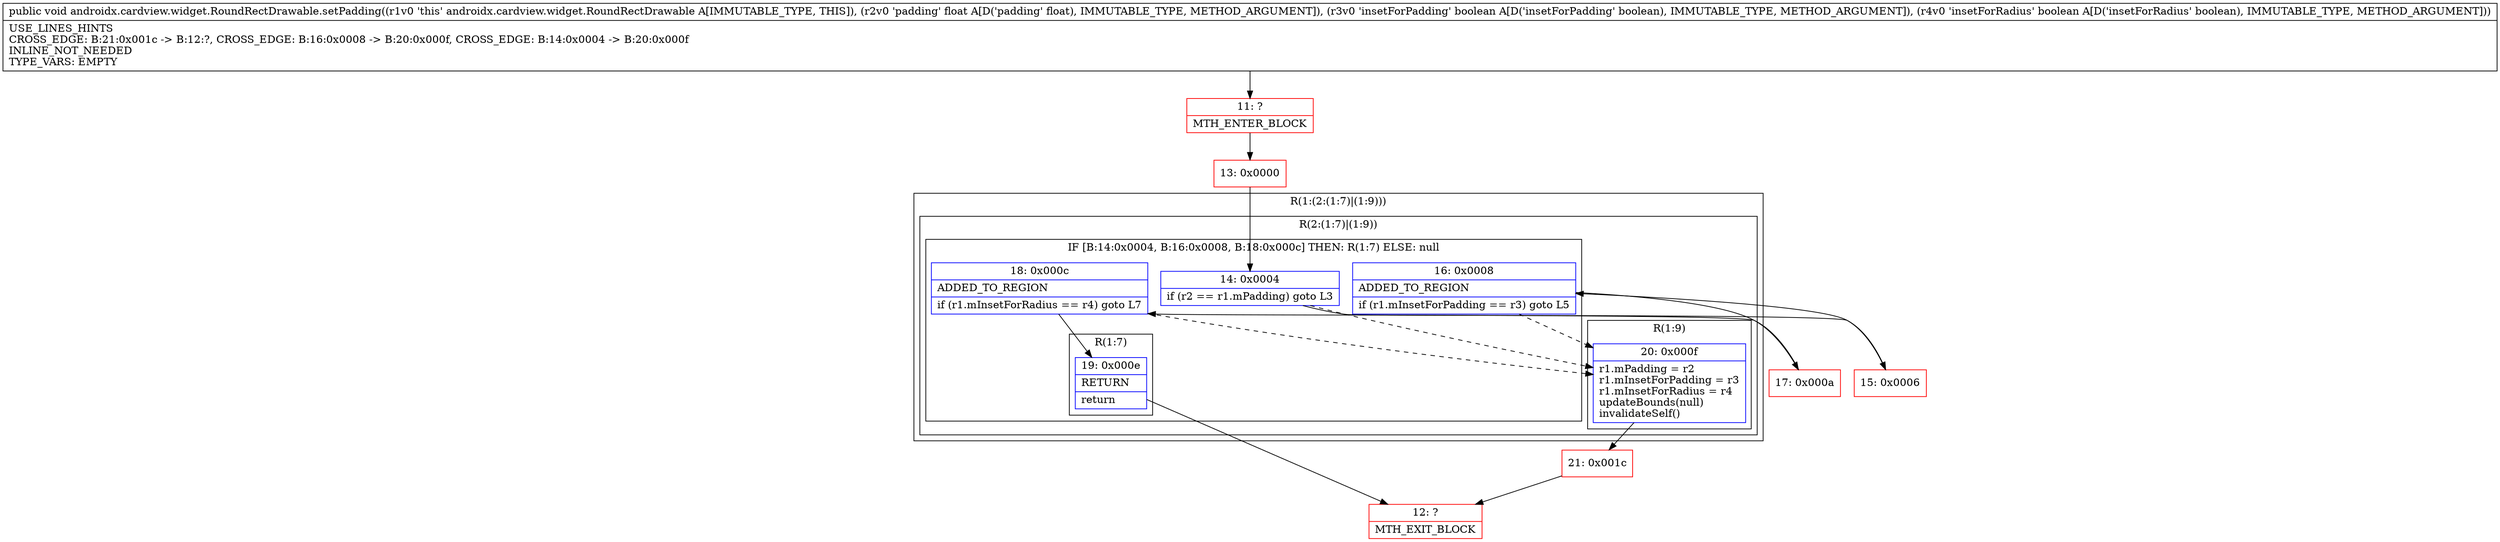 digraph "CFG forandroidx.cardview.widget.RoundRectDrawable.setPadding(FZZ)V" {
subgraph cluster_Region_1592249199 {
label = "R(1:(2:(1:7)|(1:9)))";
node [shape=record,color=blue];
subgraph cluster_Region_1636370023 {
label = "R(2:(1:7)|(1:9))";
node [shape=record,color=blue];
subgraph cluster_IfRegion_377710291 {
label = "IF [B:14:0x0004, B:16:0x0008, B:18:0x000c] THEN: R(1:7) ELSE: null";
node [shape=record,color=blue];
Node_14 [shape=record,label="{14\:\ 0x0004|if (r2 == r1.mPadding) goto L3\l}"];
Node_16 [shape=record,label="{16\:\ 0x0008|ADDED_TO_REGION\l|if (r1.mInsetForPadding == r3) goto L5\l}"];
Node_18 [shape=record,label="{18\:\ 0x000c|ADDED_TO_REGION\l|if (r1.mInsetForRadius == r4) goto L7\l}"];
subgraph cluster_Region_1428520384 {
label = "R(1:7)";
node [shape=record,color=blue];
Node_19 [shape=record,label="{19\:\ 0x000e|RETURN\l|return\l}"];
}
}
subgraph cluster_Region_905541816 {
label = "R(1:9)";
node [shape=record,color=blue];
Node_20 [shape=record,label="{20\:\ 0x000f|r1.mPadding = r2\lr1.mInsetForPadding = r3\lr1.mInsetForRadius = r4\lupdateBounds(null)\linvalidateSelf()\l}"];
}
}
}
Node_11 [shape=record,color=red,label="{11\:\ ?|MTH_ENTER_BLOCK\l}"];
Node_13 [shape=record,color=red,label="{13\:\ 0x0000}"];
Node_15 [shape=record,color=red,label="{15\:\ 0x0006}"];
Node_17 [shape=record,color=red,label="{17\:\ 0x000a}"];
Node_12 [shape=record,color=red,label="{12\:\ ?|MTH_EXIT_BLOCK\l}"];
Node_21 [shape=record,color=red,label="{21\:\ 0x001c}"];
MethodNode[shape=record,label="{public void androidx.cardview.widget.RoundRectDrawable.setPadding((r1v0 'this' androidx.cardview.widget.RoundRectDrawable A[IMMUTABLE_TYPE, THIS]), (r2v0 'padding' float A[D('padding' float), IMMUTABLE_TYPE, METHOD_ARGUMENT]), (r3v0 'insetForPadding' boolean A[D('insetForPadding' boolean), IMMUTABLE_TYPE, METHOD_ARGUMENT]), (r4v0 'insetForRadius' boolean A[D('insetForRadius' boolean), IMMUTABLE_TYPE, METHOD_ARGUMENT]))  | USE_LINES_HINTS\lCROSS_EDGE: B:21:0x001c \-\> B:12:?, CROSS_EDGE: B:16:0x0008 \-\> B:20:0x000f, CROSS_EDGE: B:14:0x0004 \-\> B:20:0x000f\lINLINE_NOT_NEEDED\lTYPE_VARS: EMPTY\l}"];
MethodNode -> Node_11;Node_14 -> Node_15;
Node_14 -> Node_20[style=dashed];
Node_16 -> Node_17;
Node_16 -> Node_20[style=dashed];
Node_18 -> Node_19;
Node_18 -> Node_20[style=dashed];
Node_19 -> Node_12;
Node_20 -> Node_21;
Node_11 -> Node_13;
Node_13 -> Node_14;
Node_15 -> Node_16;
Node_17 -> Node_18;
Node_21 -> Node_12;
}

